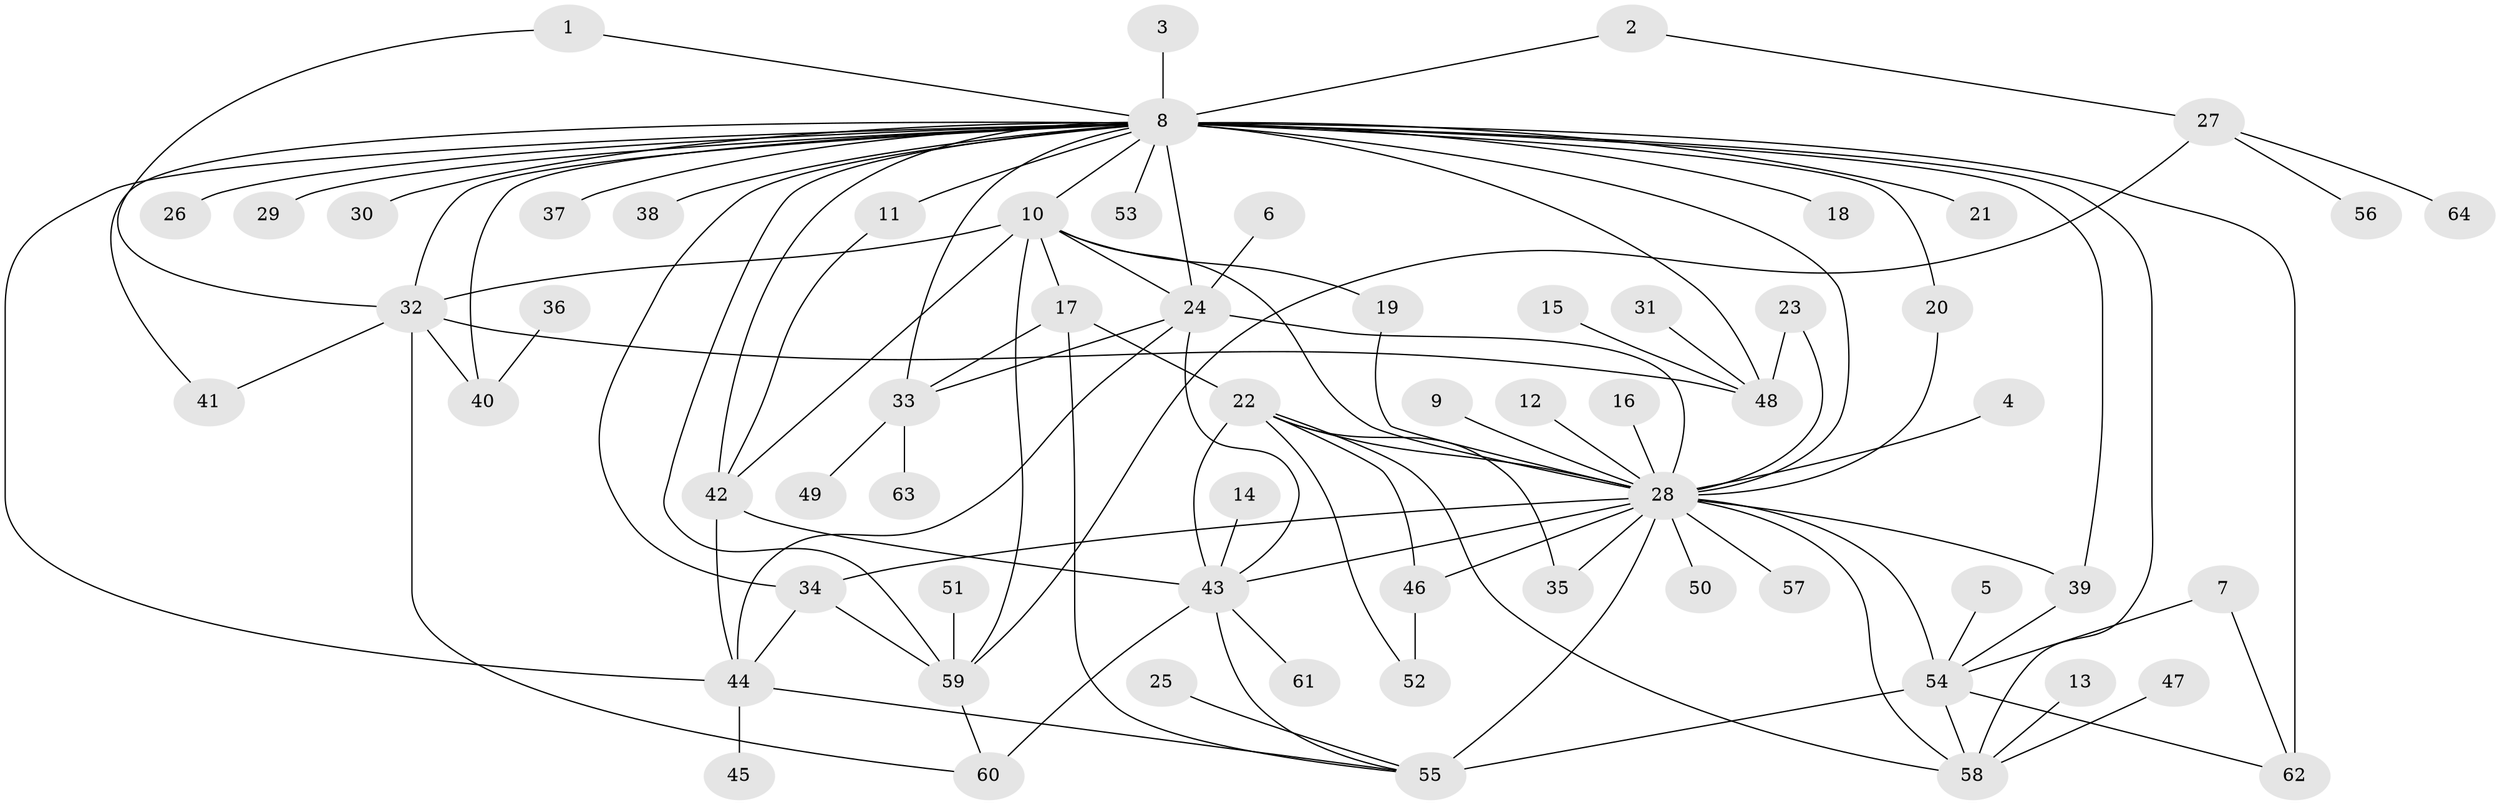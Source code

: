 // original degree distribution, {9: 0.015625, 2: 0.21875, 30: 0.0078125, 25: 0.0078125, 13: 0.0078125, 4: 0.0703125, 1: 0.4140625, 6: 0.046875, 7: 0.0390625, 3: 0.109375, 8: 0.015625, 5: 0.046875}
// Generated by graph-tools (version 1.1) at 2025/50/03/09/25 03:50:00]
// undirected, 64 vertices, 105 edges
graph export_dot {
graph [start="1"]
  node [color=gray90,style=filled];
  1;
  2;
  3;
  4;
  5;
  6;
  7;
  8;
  9;
  10;
  11;
  12;
  13;
  14;
  15;
  16;
  17;
  18;
  19;
  20;
  21;
  22;
  23;
  24;
  25;
  26;
  27;
  28;
  29;
  30;
  31;
  32;
  33;
  34;
  35;
  36;
  37;
  38;
  39;
  40;
  41;
  42;
  43;
  44;
  45;
  46;
  47;
  48;
  49;
  50;
  51;
  52;
  53;
  54;
  55;
  56;
  57;
  58;
  59;
  60;
  61;
  62;
  63;
  64;
  1 -- 8 [weight=1.0];
  1 -- 32 [weight=1.0];
  2 -- 8 [weight=1.0];
  2 -- 27 [weight=1.0];
  3 -- 8 [weight=1.0];
  4 -- 28 [weight=1.0];
  5 -- 54 [weight=1.0];
  6 -- 24 [weight=1.0];
  7 -- 54 [weight=1.0];
  7 -- 62 [weight=1.0];
  8 -- 10 [weight=1.0];
  8 -- 11 [weight=1.0];
  8 -- 18 [weight=1.0];
  8 -- 20 [weight=1.0];
  8 -- 21 [weight=1.0];
  8 -- 24 [weight=2.0];
  8 -- 26 [weight=1.0];
  8 -- 28 [weight=4.0];
  8 -- 29 [weight=1.0];
  8 -- 30 [weight=1.0];
  8 -- 32 [weight=1.0];
  8 -- 33 [weight=1.0];
  8 -- 34 [weight=1.0];
  8 -- 37 [weight=1.0];
  8 -- 38 [weight=1.0];
  8 -- 39 [weight=2.0];
  8 -- 40 [weight=1.0];
  8 -- 41 [weight=1.0];
  8 -- 42 [weight=1.0];
  8 -- 44 [weight=1.0];
  8 -- 48 [weight=1.0];
  8 -- 53 [weight=1.0];
  8 -- 58 [weight=1.0];
  8 -- 59 [weight=1.0];
  8 -- 62 [weight=3.0];
  9 -- 28 [weight=1.0];
  10 -- 17 [weight=1.0];
  10 -- 19 [weight=1.0];
  10 -- 24 [weight=1.0];
  10 -- 28 [weight=1.0];
  10 -- 32 [weight=1.0];
  10 -- 42 [weight=1.0];
  10 -- 59 [weight=1.0];
  11 -- 42 [weight=1.0];
  12 -- 28 [weight=1.0];
  13 -- 58 [weight=1.0];
  14 -- 43 [weight=1.0];
  15 -- 48 [weight=1.0];
  16 -- 28 [weight=1.0];
  17 -- 22 [weight=1.0];
  17 -- 33 [weight=1.0];
  17 -- 55 [weight=1.0];
  19 -- 28 [weight=1.0];
  20 -- 28 [weight=1.0];
  22 -- 28 [weight=1.0];
  22 -- 35 [weight=1.0];
  22 -- 43 [weight=1.0];
  22 -- 46 [weight=1.0];
  22 -- 52 [weight=1.0];
  22 -- 58 [weight=1.0];
  23 -- 28 [weight=1.0];
  23 -- 48 [weight=1.0];
  24 -- 28 [weight=2.0];
  24 -- 33 [weight=1.0];
  24 -- 43 [weight=1.0];
  24 -- 44 [weight=1.0];
  25 -- 55 [weight=1.0];
  27 -- 56 [weight=1.0];
  27 -- 59 [weight=1.0];
  27 -- 64 [weight=1.0];
  28 -- 34 [weight=1.0];
  28 -- 35 [weight=1.0];
  28 -- 39 [weight=1.0];
  28 -- 43 [weight=1.0];
  28 -- 46 [weight=2.0];
  28 -- 50 [weight=1.0];
  28 -- 54 [weight=1.0];
  28 -- 55 [weight=3.0];
  28 -- 57 [weight=1.0];
  28 -- 58 [weight=1.0];
  31 -- 48 [weight=1.0];
  32 -- 40 [weight=1.0];
  32 -- 41 [weight=1.0];
  32 -- 48 [weight=1.0];
  32 -- 60 [weight=1.0];
  33 -- 49 [weight=1.0];
  33 -- 63 [weight=1.0];
  34 -- 44 [weight=1.0];
  34 -- 59 [weight=1.0];
  36 -- 40 [weight=1.0];
  39 -- 54 [weight=1.0];
  42 -- 43 [weight=2.0];
  42 -- 44 [weight=1.0];
  43 -- 55 [weight=1.0];
  43 -- 60 [weight=2.0];
  43 -- 61 [weight=1.0];
  44 -- 45 [weight=1.0];
  44 -- 55 [weight=1.0];
  46 -- 52 [weight=2.0];
  47 -- 58 [weight=1.0];
  51 -- 59 [weight=1.0];
  54 -- 55 [weight=1.0];
  54 -- 58 [weight=1.0];
  54 -- 62 [weight=1.0];
  59 -- 60 [weight=1.0];
}
